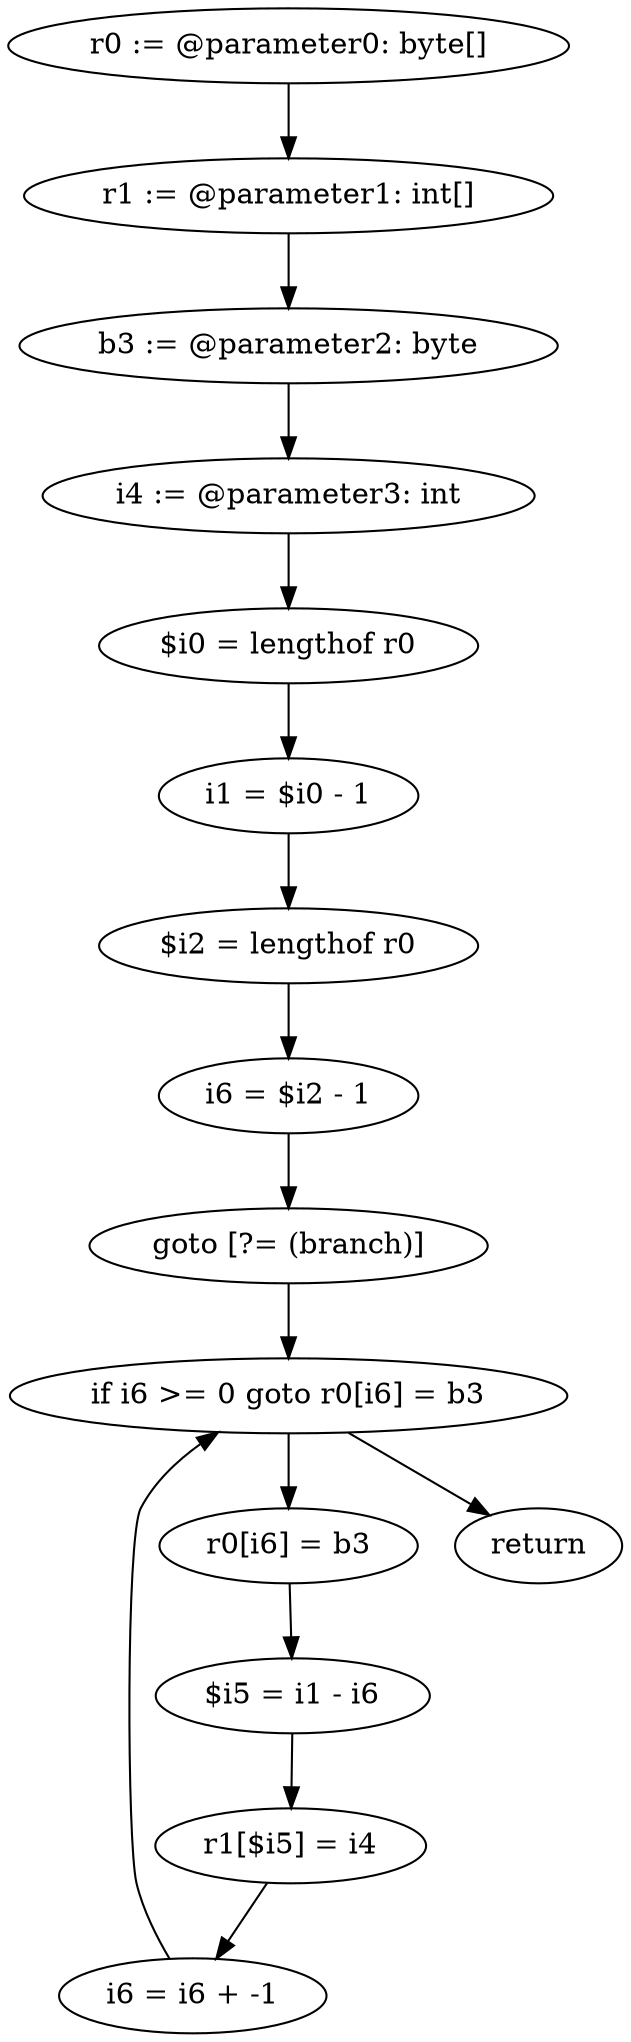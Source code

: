 digraph "unitGraph" {
    "r0 := @parameter0: byte[]"
    "r1 := @parameter1: int[]"
    "b3 := @parameter2: byte"
    "i4 := @parameter3: int"
    "$i0 = lengthof r0"
    "i1 = $i0 - 1"
    "$i2 = lengthof r0"
    "i6 = $i2 - 1"
    "goto [?= (branch)]"
    "r0[i6] = b3"
    "$i5 = i1 - i6"
    "r1[$i5] = i4"
    "i6 = i6 + -1"
    "if i6 >= 0 goto r0[i6] = b3"
    "return"
    "r0 := @parameter0: byte[]"->"r1 := @parameter1: int[]";
    "r1 := @parameter1: int[]"->"b3 := @parameter2: byte";
    "b3 := @parameter2: byte"->"i4 := @parameter3: int";
    "i4 := @parameter3: int"->"$i0 = lengthof r0";
    "$i0 = lengthof r0"->"i1 = $i0 - 1";
    "i1 = $i0 - 1"->"$i2 = lengthof r0";
    "$i2 = lengthof r0"->"i6 = $i2 - 1";
    "i6 = $i2 - 1"->"goto [?= (branch)]";
    "goto [?= (branch)]"->"if i6 >= 0 goto r0[i6] = b3";
    "r0[i6] = b3"->"$i5 = i1 - i6";
    "$i5 = i1 - i6"->"r1[$i5] = i4";
    "r1[$i5] = i4"->"i6 = i6 + -1";
    "i6 = i6 + -1"->"if i6 >= 0 goto r0[i6] = b3";
    "if i6 >= 0 goto r0[i6] = b3"->"return";
    "if i6 >= 0 goto r0[i6] = b3"->"r0[i6] = b3";
}

